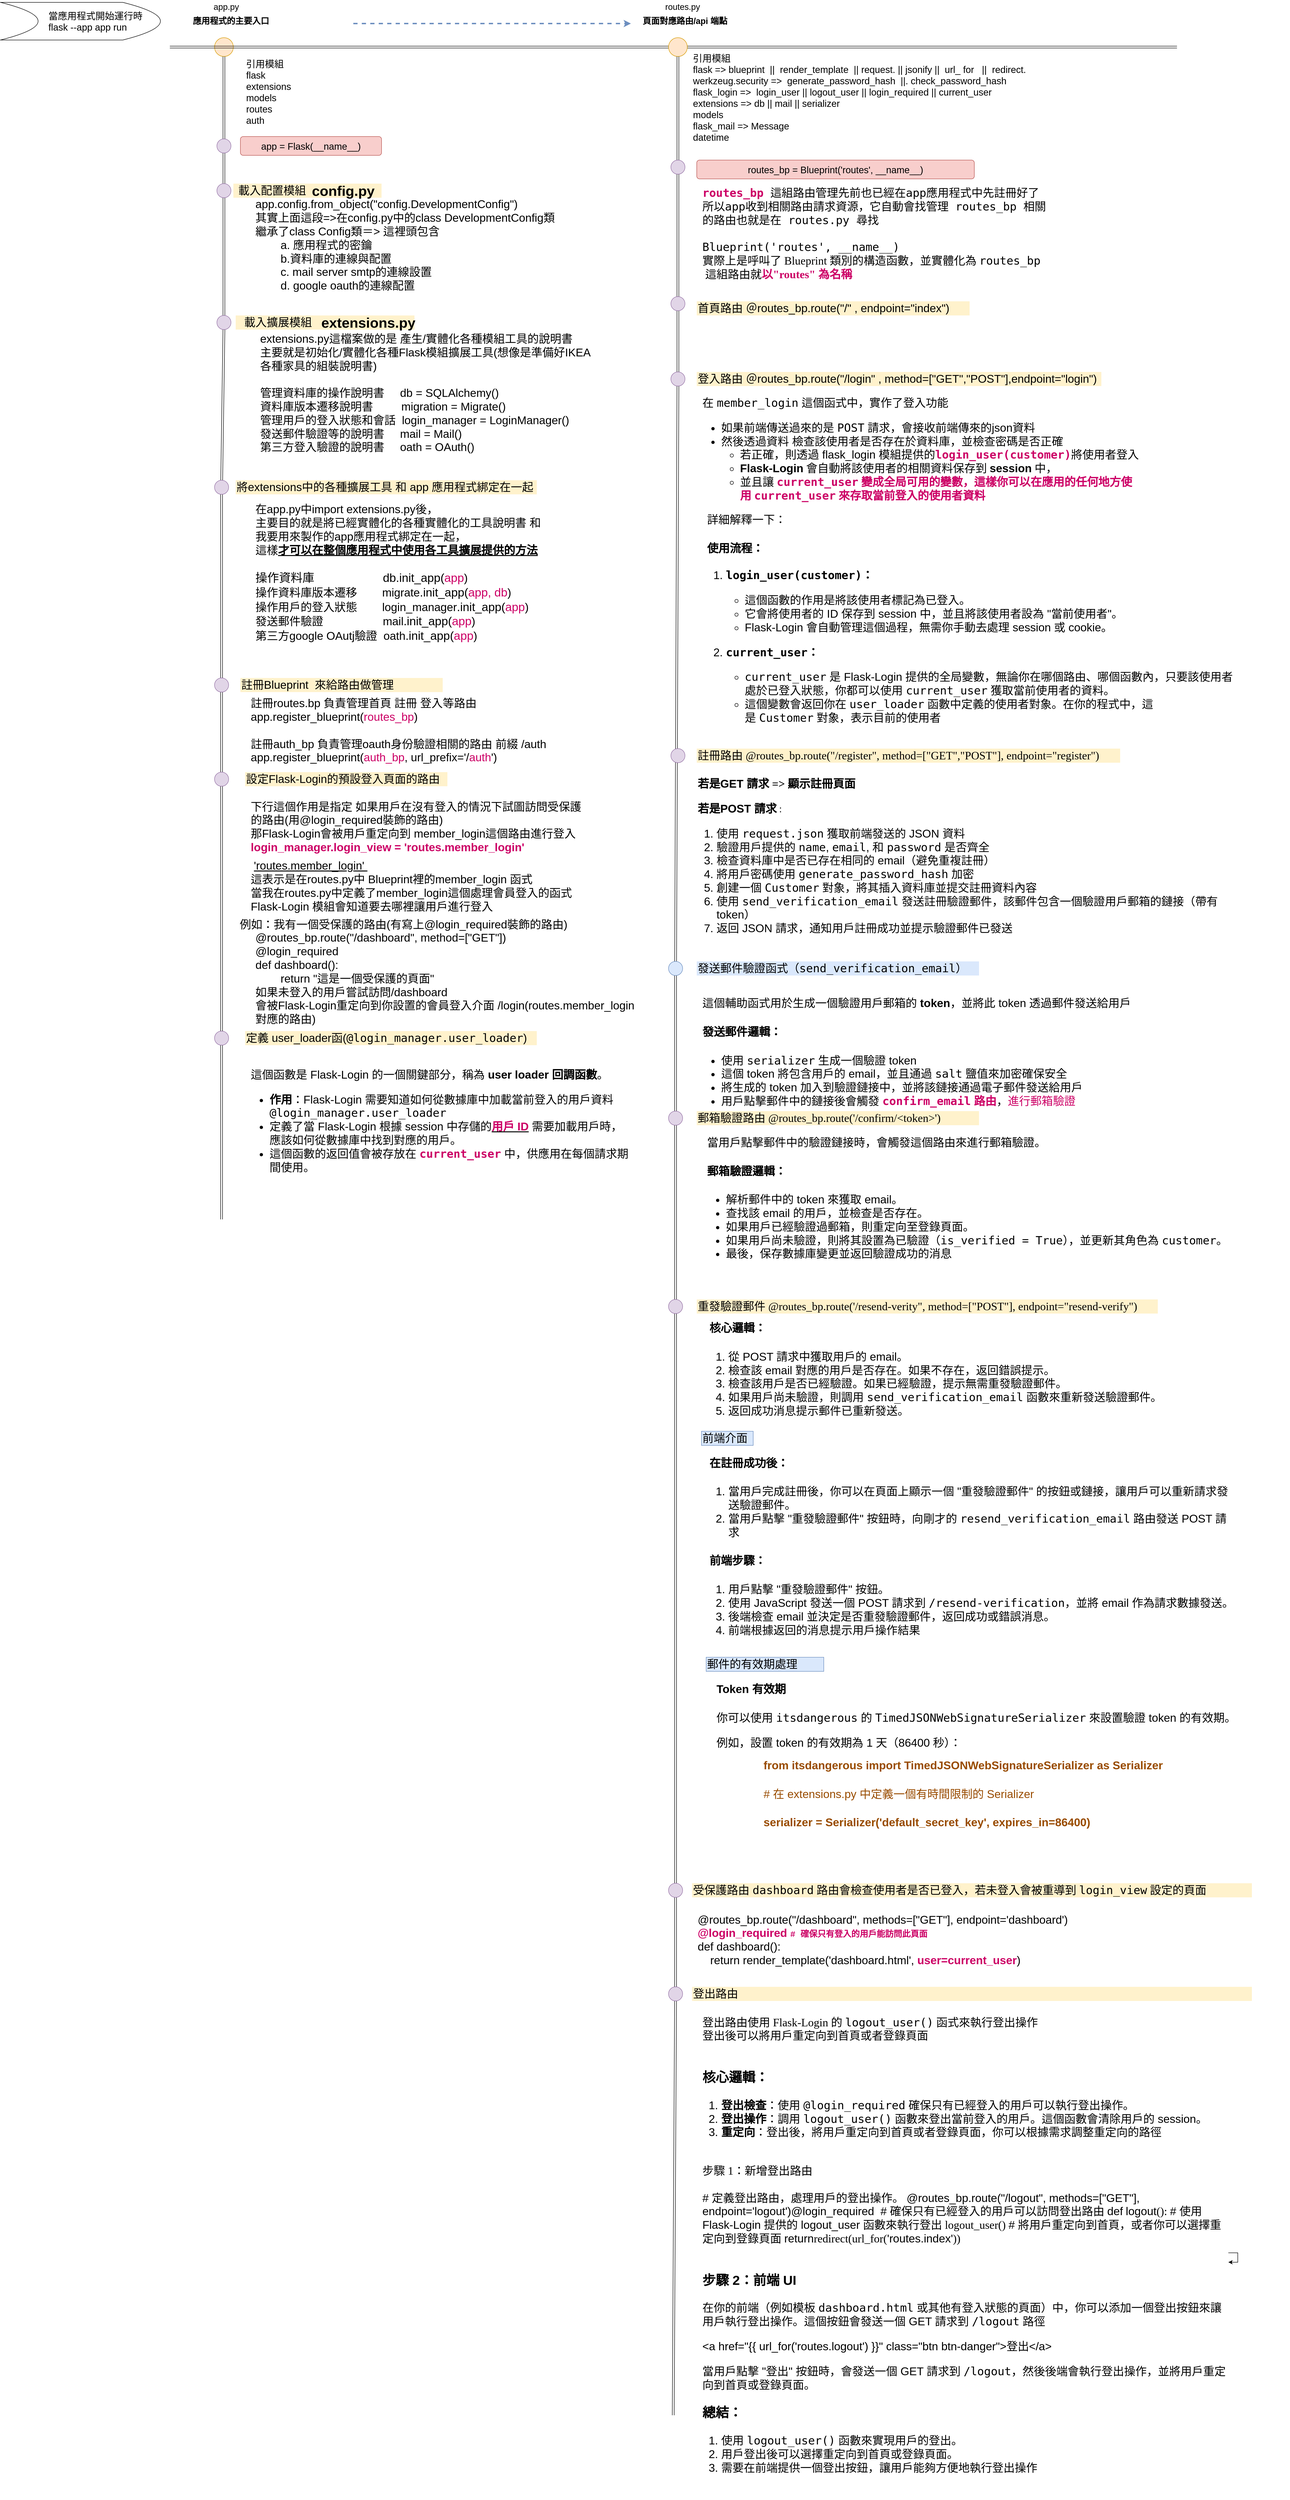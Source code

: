 <mxfile version="24.7.16">
  <diagram name="第 1 页" id="DTJOgRxPjLtVeHN4LmcQ">
    <mxGraphModel dx="3375" dy="435" grid="1" gridSize="10" guides="1" tooltips="1" connect="1" arrows="1" fold="1" page="1" pageScale="1" pageWidth="827" pageHeight="1169" math="0" shadow="0">
      <root>
        <mxCell id="0" />
        <mxCell id="1" parent="0" />
        <mxCell id="KzMUu_MZObruPdx-qifB-1" value="&lt;span style=&quot;font-size: 18px;&quot;&gt;app.py&lt;/span&gt;" style="text;html=1;align=center;verticalAlign=middle;whiteSpace=wrap;rounded=0;" vertex="1" parent="1">
          <mxGeometry x="-310" y="2020" width="60" height="30" as="geometry" />
        </mxCell>
        <mxCell id="KzMUu_MZObruPdx-qifB-2" value="" style="endArrow=none;html=1;rounded=0;shape=link;" edge="1" parent="1" source="KzMUu_MZObruPdx-qifB-41">
          <mxGeometry width="50" height="50" relative="1" as="geometry">
            <mxPoint x="-400" y="2120" as="sourcePoint" />
            <mxPoint x="1740.769" y="2120" as="targetPoint" />
          </mxGeometry>
        </mxCell>
        <mxCell id="KzMUu_MZObruPdx-qifB-3" value="" style="ellipse;whiteSpace=wrap;html=1;aspect=fixed;fillColor=#ffe6cc;strokeColor=#d79b00;" vertex="1" parent="1">
          <mxGeometry x="-305" y="2100" width="40" height="40" as="geometry" />
        </mxCell>
        <mxCell id="KzMUu_MZObruPdx-qifB-4" value="" style="group" vertex="1" connectable="0" parent="1">
          <mxGeometry x="-760" y="2020" width="340" height="90" as="geometry" />
        </mxCell>
        <mxCell id="KzMUu_MZObruPdx-qifB-5" value="" style="shape=dataStorage;whiteSpace=wrap;html=1;fixedSize=1;rotation=-180;size=80;" vertex="1" parent="KzMUu_MZObruPdx-qifB-4">
          <mxGeometry y="5" width="340" height="80" as="geometry" />
        </mxCell>
        <mxCell id="KzMUu_MZObruPdx-qifB-6" value="&lt;font style=&quot;font-size: 20px;&quot;&gt;當應用程式開始運行時&lt;/font&gt;&lt;div&gt;&lt;font style=&quot;font-size: 20px;&quot;&gt;flask --app app run&lt;br&gt;&lt;/font&gt;&lt;/div&gt;" style="text;html=1;align=left;verticalAlign=middle;whiteSpace=wrap;rounded=0;" vertex="1" parent="KzMUu_MZObruPdx-qifB-4">
          <mxGeometry x="100" width="230" height="90" as="geometry" />
        </mxCell>
        <mxCell id="KzMUu_MZObruPdx-qifB-7" value="&lt;font style=&quot;font-size: 18px;&quot;&gt;&lt;b&gt;應用程式的主要入口&lt;/b&gt;&lt;/font&gt;" style="text;html=1;align=center;verticalAlign=middle;whiteSpace=wrap;rounded=0;" vertex="1" parent="1">
          <mxGeometry x="-365" y="2050" width="190" height="30" as="geometry" />
        </mxCell>
        <mxCell id="KzMUu_MZObruPdx-qifB-8" value="" style="endArrow=none;html=1;rounded=0;entryX=0.5;entryY=1;entryDx=0;entryDy=0;shape=link;" edge="1" parent="1" source="KzMUu_MZObruPdx-qifB-10" target="KzMUu_MZObruPdx-qifB-3">
          <mxGeometry width="50" height="50" relative="1" as="geometry">
            <mxPoint x="-290" y="3070" as="sourcePoint" />
            <mxPoint x="-90" y="2370" as="targetPoint" />
          </mxGeometry>
        </mxCell>
        <mxCell id="KzMUu_MZObruPdx-qifB-9" value="" style="endArrow=none;html=1;rounded=0;entryX=0.5;entryY=1;entryDx=0;entryDy=0;shape=link;" edge="1" parent="1" source="KzMUu_MZObruPdx-qifB-14" target="KzMUu_MZObruPdx-qifB-10">
          <mxGeometry width="50" height="50" relative="1" as="geometry">
            <mxPoint x="-290" y="3070" as="sourcePoint" />
            <mxPoint x="-285" y="2140" as="targetPoint" />
          </mxGeometry>
        </mxCell>
        <mxCell id="KzMUu_MZObruPdx-qifB-10" value="" style="ellipse;whiteSpace=wrap;html=1;aspect=fixed;fillColor=#e1d5e7;strokeColor=#9673a6;" vertex="1" parent="1">
          <mxGeometry x="-300" y="2315" width="30" height="30" as="geometry" />
        </mxCell>
        <mxCell id="KzMUu_MZObruPdx-qifB-11" value="&lt;font style=&quot;font-size: 20px;&quot;&gt;app = Flask(__name__)&lt;/font&gt;" style="rounded=1;whiteSpace=wrap;html=1;fillColor=#f8cecc;strokeColor=#b85450;" vertex="1" parent="1">
          <mxGeometry x="-250" y="2310" width="300" height="40" as="geometry" />
        </mxCell>
        <mxCell id="KzMUu_MZObruPdx-qifB-12" value="&lt;div style=&quot;text-align: left;&quot;&gt;&lt;span style=&quot;font-size: 20px;&quot;&gt;引用模組&lt;/span&gt;&lt;/div&gt;&lt;div style=&quot;text-align: left;&quot;&gt;&lt;span style=&quot;font-size: 20px;&quot;&gt;flask&lt;/span&gt;&lt;/div&gt;&lt;div&gt;&lt;div style=&quot;text-align: left;&quot;&gt;&lt;span style=&quot;font-size: 20px;&quot;&gt;extensions&lt;/span&gt;&lt;/div&gt;&lt;div style=&quot;text-align: left;&quot;&gt;&lt;font style=&quot;font-size: 20px;&quot;&gt;models&lt;/font&gt;&lt;/div&gt;&lt;div style=&quot;text-align: left;&quot;&gt;&lt;font style=&quot;font-size: 20px;&quot;&gt;routes&lt;/font&gt;&lt;/div&gt;&lt;/div&gt;&lt;div style=&quot;text-align: left;&quot;&gt;&lt;font style=&quot;font-size: 20px;&quot;&gt;auth&lt;/font&gt;&lt;/div&gt;" style="text;html=1;align=center;verticalAlign=middle;whiteSpace=wrap;rounded=0;" vertex="1" parent="1">
          <mxGeometry x="-220" y="2200" width="60" height="30" as="geometry" />
        </mxCell>
        <mxCell id="KzMUu_MZObruPdx-qifB-13" value="" style="endArrow=none;html=1;rounded=0;entryX=0.5;entryY=1;entryDx=0;entryDy=0;shape=link;" edge="1" parent="1" source="KzMUu_MZObruPdx-qifB-19" target="KzMUu_MZObruPdx-qifB-14">
          <mxGeometry width="50" height="50" relative="1" as="geometry">
            <mxPoint x="-290" y="3070" as="sourcePoint" />
            <mxPoint x="-285" y="2345" as="targetPoint" />
          </mxGeometry>
        </mxCell>
        <mxCell id="KzMUu_MZObruPdx-qifB-14" value="" style="ellipse;whiteSpace=wrap;html=1;aspect=fixed;fillColor=#e1d5e7;strokeColor=#9673a6;" vertex="1" parent="1">
          <mxGeometry x="-300" y="2410" width="30" height="30" as="geometry" />
        </mxCell>
        <mxCell id="KzMUu_MZObruPdx-qifB-15" value="&lt;font style=&quot;font-size: 30px;&quot;&gt;&lt;b&gt;config.py&lt;/b&gt;&lt;/font&gt;" style="text;html=1;align=left;verticalAlign=middle;whiteSpace=wrap;rounded=0;fillColor=#fff2cc;strokeColor=none;" vertex="1" parent="1">
          <mxGeometry x="-100" y="2410" width="150" height="30" as="geometry" />
        </mxCell>
        <mxCell id="KzMUu_MZObruPdx-qifB-16" value="&lt;font style=&quot;font-size: 24px;&quot;&gt;載入配置模組&lt;/font&gt;" style="text;html=1;align=center;verticalAlign=middle;whiteSpace=wrap;rounded=0;fillColor=#fff2cc;strokeColor=none;" vertex="1" parent="1">
          <mxGeometry x="-265" y="2410" width="165" height="30" as="geometry" />
        </mxCell>
        <mxCell id="KzMUu_MZObruPdx-qifB-17" value="&lt;div&gt;&lt;font style=&quot;font-size: 24px;&quot;&gt;app.config.from_object(&quot;config.DevelopmentConfig&quot;)&lt;/font&gt;&lt;div&gt;&lt;font size=&quot;5&quot;&gt;其實上面這段=&amp;gt;在config.py中的class&amp;nbsp;&lt;/font&gt;&lt;span style=&quot;font-size: 24px;&quot;&gt;DevelopmentConfig類&lt;/span&gt;&lt;/div&gt;&lt;div&gt;&lt;font size=&quot;5&quot;&gt;繼承了class Config類＝&amp;gt; 這裡頭包含&lt;/font&gt;&lt;/div&gt;&lt;div&gt;&lt;font size=&quot;5&quot;&gt;&lt;span style=&quot;white-space: pre;&quot;&gt;&#x9;a. 應用程式的密鑰&lt;/span&gt;&lt;br&gt;&lt;/font&gt;&lt;/div&gt;&lt;div&gt;&lt;font size=&quot;5&quot;&gt;&lt;span style=&quot;white-space: pre;&quot;&gt;&#x9;b.資料庫的連線與配置&lt;br&gt;&lt;/span&gt;&lt;/font&gt;&lt;/div&gt;&lt;div&gt;&lt;font size=&quot;5&quot;&gt;&lt;span style=&quot;white-space: pre;&quot;&gt;&#x9;c. mail server smtp的連線設置&lt;br&gt;&lt;/span&gt;&lt;/font&gt;&lt;/div&gt;&lt;div&gt;&lt;font size=&quot;5&quot;&gt;&lt;span style=&quot;white-space: pre;&quot;&gt;&#x9;d. google oauth的連線配置&lt;br&gt;&lt;/span&gt;&lt;/font&gt;&lt;/div&gt;&lt;/div&gt;&lt;div&gt;&lt;font size=&quot;5&quot;&gt;&lt;span style=&quot;white-space: pre;&quot;&gt;&lt;br&gt;&lt;/span&gt;&lt;/font&gt;&lt;/div&gt;" style="text;html=1;align=left;verticalAlign=middle;whiteSpace=wrap;rounded=0;" vertex="1" parent="1">
          <mxGeometry x="-220" y="2540" width="720" height="30" as="geometry" />
        </mxCell>
        <mxCell id="KzMUu_MZObruPdx-qifB-18" value="" style="endArrow=none;html=1;rounded=0;entryX=0.5;entryY=1;entryDx=0;entryDy=0;shape=link;" edge="1" parent="1" source="KzMUu_MZObruPdx-qifB-24" target="KzMUu_MZObruPdx-qifB-19">
          <mxGeometry width="50" height="50" relative="1" as="geometry">
            <mxPoint x="-290" y="3561.333" as="sourcePoint" />
            <mxPoint x="-285" y="2440" as="targetPoint" />
          </mxGeometry>
        </mxCell>
        <mxCell id="KzMUu_MZObruPdx-qifB-19" value="" style="ellipse;whiteSpace=wrap;html=1;aspect=fixed;fillColor=#e1d5e7;strokeColor=#9673a6;" vertex="1" parent="1">
          <mxGeometry x="-300" y="2690" width="30" height="30" as="geometry" />
        </mxCell>
        <mxCell id="KzMUu_MZObruPdx-qifB-20" value="&lt;font size=&quot;5&quot;&gt;載入擴展模組&lt;/font&gt;" style="text;html=1;align=center;verticalAlign=middle;whiteSpace=wrap;rounded=0;fillColor=#fff2cc;strokeColor=none;" vertex="1" parent="1">
          <mxGeometry x="-260" y="2690" width="180" height="30" as="geometry" />
        </mxCell>
        <mxCell id="KzMUu_MZObruPdx-qifB-21" value="&lt;font style=&quot;font-size: 30px;&quot;&gt;&lt;b&gt;extensions.py&lt;/b&gt;&lt;/font&gt;" style="text;html=1;align=left;verticalAlign=middle;whiteSpace=wrap;rounded=0;fillColor=#fff2cc;strokeColor=none;" vertex="1" parent="1">
          <mxGeometry x="-80" y="2690" width="200" height="30" as="geometry" />
        </mxCell>
        <mxCell id="KzMUu_MZObruPdx-qifB-22" value="&lt;div&gt;&lt;font size=&quot;5&quot;&gt;extensions.py這檔案做的是 產生/實體化各種模組工具的說明書&lt;/font&gt;&lt;/div&gt;&lt;font size=&quot;5&quot;&gt;主要就是初始化/實體化各種Flask模組擴展工具(想像是準備好IKEA各種家具的組裝說明書)&lt;/font&gt;&lt;div&gt;&lt;font size=&quot;5&quot;&gt;&lt;br&gt;&lt;/font&gt;&lt;/div&gt;&lt;div&gt;&lt;font size=&quot;5&quot;&gt;管理資料庫的操作說明書 &amp;nbsp; &amp;nbsp; db = SQLAlchemy()&lt;/font&gt;&lt;/div&gt;&lt;div&gt;&lt;font size=&quot;5&quot;&gt;資料庫版本遷移說明書 &amp;nbsp; &amp;nbsp; &amp;nbsp; &amp;nbsp; migration = Migrate()&lt;/font&gt;&lt;/div&gt;&lt;div&gt;&lt;font size=&quot;5&quot;&gt;管理用戶的登入狀態和會話 &amp;nbsp;login_manager = LoginManager()&lt;/font&gt;&lt;/div&gt;&lt;div&gt;&lt;font size=&quot;5&quot;&gt;發送郵件驗證等的說明書 &amp;nbsp; &amp;nbsp; mail = Mail()&lt;/font&gt;&lt;/div&gt;&lt;div&gt;&lt;font size=&quot;5&quot;&gt;第三方登入驗證的說明書 &amp;nbsp; &amp;nbsp; oath = OAuth()&lt;/font&gt;&lt;/div&gt;" style="text;html=1;align=left;verticalAlign=middle;whiteSpace=wrap;rounded=0;" vertex="1" parent="1">
          <mxGeometry x="-210" y="2840" width="720" height="30" as="geometry" />
        </mxCell>
        <mxCell id="KzMUu_MZObruPdx-qifB-23" value="" style="endArrow=none;html=1;rounded=0;entryX=0.5;entryY=1;entryDx=0;entryDy=0;shape=link;" edge="1" parent="1" source="KzMUu_MZObruPdx-qifB-28" target="KzMUu_MZObruPdx-qifB-24">
          <mxGeometry width="50" height="50" relative="1" as="geometry">
            <mxPoint x="-290" y="4090" as="sourcePoint" />
            <mxPoint x="-285" y="2720" as="targetPoint" />
          </mxGeometry>
        </mxCell>
        <mxCell id="KzMUu_MZObruPdx-qifB-24" value="" style="ellipse;whiteSpace=wrap;html=1;aspect=fixed;fillColor=#e1d5e7;strokeColor=#9673a6;" vertex="1" parent="1">
          <mxGeometry x="-305" y="3040" width="30" height="30" as="geometry" />
        </mxCell>
        <mxCell id="KzMUu_MZObruPdx-qifB-25" value="&lt;font size=&quot;5&quot;&gt;將extensions中的各種擴展工具 和 app 應用程式綁定在一起&lt;/font&gt;" style="text;html=1;align=left;verticalAlign=middle;whiteSpace=wrap;rounded=0;fillColor=#fff2cc;strokeColor=none;" vertex="1" parent="1">
          <mxGeometry x="-260" y="3040" width="640" height="30" as="geometry" />
        </mxCell>
        <mxCell id="KzMUu_MZObruPdx-qifB-26" value="&lt;div&gt;&lt;br&gt;&lt;/div&gt;&lt;div&gt;&lt;font size=&quot;5&quot;&gt;&lt;br&gt;&lt;/font&gt;&lt;/div&gt;&lt;div&gt;&lt;font size=&quot;5&quot;&gt;在app.py中import extensions.py後，&lt;/font&gt;&lt;/div&gt;&lt;div&gt;&lt;font size=&quot;5&quot;&gt;主要目的就是將已經實體化的各種實體化的工具說明書 和&amp;nbsp;&lt;/font&gt;&lt;/div&gt;&lt;div&gt;&lt;font size=&quot;5&quot;&gt;我要用來製作的app應用程式綁定在一起，&lt;/font&gt;&lt;/div&gt;&lt;div&gt;&lt;font size=&quot;5&quot;&gt;這樣&lt;u&gt;&lt;b&gt;才可以在整個應用程式中使用各工具擴展提供的方法&lt;/b&gt;&lt;/u&gt;&lt;/font&gt;&lt;/div&gt;&lt;div&gt;&lt;span style=&quot;font-size: x-large;&quot;&gt;&lt;br&gt;&lt;/span&gt;&lt;/div&gt;&lt;div style=&quot;font-size: 25px;&quot;&gt;&lt;span style=&quot;&quot;&gt;操作資料庫 &amp;nbsp; &amp;nbsp; &amp;nbsp; &amp;nbsp; &amp;nbsp; &amp;nbsp; &amp;nbsp; &amp;nbsp; &amp;nbsp; &amp;nbsp; db.init_app(&lt;/span&gt;&lt;font style=&quot;font-size: 25px;&quot; color=&quot;#cc0066&quot;&gt;app&lt;/font&gt;&lt;span style=&quot;font-size: x-large;&quot;&gt;)&lt;/span&gt;&lt;br&gt;&lt;/div&gt;&lt;div&gt;&lt;font size=&quot;5&quot;&gt;操作資料庫版本遷移 &amp;nbsp; &amp;nbsp; &amp;nbsp; &amp;nbsp;migrate&lt;/font&gt;&lt;span style=&quot;font-size: 25px;&quot;&gt;.init_app(&lt;/span&gt;&lt;font style=&quot;font-size: 25px;&quot; color=&quot;#cc0066&quot;&gt;app, db&lt;/font&gt;&lt;span style=&quot;font-size: x-large;&quot;&gt;)&lt;/span&gt;&lt;/div&gt;&lt;div&gt;&lt;font size=&quot;5&quot;&gt;操作用戶的登入狀態 &amp;nbsp; &amp;nbsp; &amp;nbsp; &amp;nbsp;login_manager&lt;/font&gt;&lt;span style=&quot;font-size: 25px;&quot;&gt;.init_app(&lt;/span&gt;&lt;font style=&quot;font-size: 25px;&quot; color=&quot;#cc0066&quot;&gt;app&lt;/font&gt;&lt;span style=&quot;font-size: x-large;&quot;&gt;)&lt;/span&gt;&lt;/div&gt;&lt;div&gt;&lt;font size=&quot;5&quot;&gt;發送郵件驗證 &amp;nbsp; &amp;nbsp; &amp;nbsp; &amp;nbsp; &amp;nbsp; &amp;nbsp; &amp;nbsp; &amp;nbsp; &amp;nbsp; mail&lt;/font&gt;&lt;span style=&quot;font-size: 25px;&quot;&gt;.init_app(&lt;/span&gt;&lt;font style=&quot;font-size: 25px;&quot; color=&quot;#cc0066&quot;&gt;app&lt;/font&gt;&lt;span style=&quot;font-size: x-large;&quot;&gt;)&lt;/span&gt;&lt;/div&gt;&lt;div&gt;&lt;font size=&quot;5&quot;&gt;第三方google OAutj驗證 &amp;nbsp;oath&lt;/font&gt;&lt;span style=&quot;font-size: 25px;&quot;&gt;.init_app(&lt;/span&gt;&lt;font style=&quot;font-size: 25px;&quot; color=&quot;#cc0066&quot;&gt;app&lt;/font&gt;&lt;span style=&quot;font-size: x-large;&quot;&gt;)&lt;/span&gt;&lt;/div&gt;" style="text;html=1;align=left;verticalAlign=middle;whiteSpace=wrap;rounded=0;" vertex="1" parent="1">
          <mxGeometry x="-220" y="3200" width="720" height="30" as="geometry" />
        </mxCell>
        <mxCell id="KzMUu_MZObruPdx-qifB-27" value="" style="endArrow=none;html=1;rounded=0;entryX=0.5;entryY=1;entryDx=0;entryDy=0;shape=link;" edge="1" parent="1" source="KzMUu_MZObruPdx-qifB-37" target="KzMUu_MZObruPdx-qifB-28">
          <mxGeometry width="50" height="50" relative="1" as="geometry">
            <mxPoint x="-290" y="4440" as="sourcePoint" />
            <mxPoint x="-290" y="3070" as="targetPoint" />
          </mxGeometry>
        </mxCell>
        <mxCell id="KzMUu_MZObruPdx-qifB-28" value="" style="ellipse;whiteSpace=wrap;html=1;aspect=fixed;fillColor=#e1d5e7;strokeColor=#9673a6;" vertex="1" parent="1">
          <mxGeometry x="-305" y="3460" width="30" height="30" as="geometry" />
        </mxCell>
        <mxCell id="KzMUu_MZObruPdx-qifB-29" value="&lt;font size=&quot;5&quot;&gt;設定Flask-Login的預設登入頁面的路由&lt;/font&gt;" style="text;html=1;align=left;verticalAlign=middle;whiteSpace=wrap;rounded=0;fillColor=#fff2cc;strokeColor=none;" vertex="1" parent="1">
          <mxGeometry x="-240" y="3660" width="430" height="30" as="geometry" />
        </mxCell>
        <mxCell id="KzMUu_MZObruPdx-qifB-30" value="&lt;div&gt;&lt;br&gt;&lt;/div&gt;&lt;div&gt;&lt;font size=&quot;5&quot;&gt;&lt;br&gt;&lt;/font&gt;&lt;/div&gt;&lt;div&gt;&lt;font size=&quot;5&quot;&gt;下行這個作用是指定 如果用戶在沒有登入的情況下試圖訪問受保護的路由(用@login_required裝飾的路由)&lt;/font&gt;&lt;/div&gt;&lt;div&gt;&lt;font size=&quot;5&quot;&gt;那Flask-Login會被用戶重定向到 member_login這個路由進行登入&lt;/font&gt;&lt;/div&gt;&lt;div&gt;&lt;font color=&quot;#cc0066&quot; size=&quot;5&quot;&gt;&lt;b&gt;login_manager.login_view = &#39;routes.member_login&#39;&lt;/b&gt;&lt;/font&gt;&lt;/div&gt;" style="text;html=1;align=left;verticalAlign=middle;whiteSpace=wrap;rounded=0;" vertex="1" parent="1">
          <mxGeometry x="-230" y="3740" width="720" height="30" as="geometry" />
        </mxCell>
        <mxCell id="KzMUu_MZObruPdx-qifB-31" value="&lt;div&gt;&lt;br&gt;&lt;/div&gt;&lt;div&gt;&lt;font size=&quot;5&quot;&gt;&amp;nbsp;&lt;u&gt;&#39;routes.member_login&#39;&amp;nbsp;&lt;/u&gt;&lt;/font&gt;&lt;/div&gt;&lt;div&gt;&lt;font size=&quot;5&quot;&gt;這表示是在routes.py中 Blueprint裡的member_login 函式&lt;/font&gt;&lt;/div&gt;&lt;div&gt;&lt;font size=&quot;5&quot;&gt;當我在routes.py中定義了member_login這個處理會員登入的函式&lt;/font&gt;&lt;/div&gt;&lt;div&gt;&lt;font size=&quot;5&quot;&gt;Flask-Login 模組會知道要去哪裡讓用戶進行登入&lt;/font&gt;&lt;/div&gt;" style="text;html=1;align=left;verticalAlign=middle;whiteSpace=wrap;rounded=0;" vertex="1" parent="1">
          <mxGeometry x="-230" y="3880" width="720" height="30" as="geometry" />
        </mxCell>
        <mxCell id="KzMUu_MZObruPdx-qifB-32" value="&lt;div&gt;&lt;br&gt;&lt;/div&gt;&lt;div&gt;&lt;font size=&quot;5&quot;&gt;&amp;nbsp;例如：我有一個受保護的路由(有寫上@login_required裝飾的路由)&lt;/font&gt;&lt;/div&gt;&lt;blockquote style=&quot;margin: 0 0 0 40px; border: none; padding: 0px;&quot;&gt;&lt;div&gt;&lt;font size=&quot;5&quot;&gt;@routes_bp.route(&quot;/dashboard&quot;, method=[&quot;GET&quot;])&lt;/font&gt;&lt;/div&gt;&lt;div&gt;&lt;font size=&quot;5&quot;&gt;@login_required&lt;/font&gt;&lt;/div&gt;&lt;div&gt;&lt;font size=&quot;5&quot;&gt;def dashboard():&lt;/font&gt;&lt;/div&gt;&lt;div&gt;&lt;font size=&quot;5&quot;&gt;&lt;span style=&quot;white-space: pre;&quot;&gt;&#x9;return &quot;這是一個受保護的頁面&quot;&lt;/span&gt;&lt;/font&gt;&lt;/div&gt;&lt;div&gt;&lt;font size=&quot;5&quot;&gt;&lt;span style=&quot;white-space: pre;&quot;&gt;如果未登入的用戶嘗試訪問/dashboard&lt;/span&gt;&lt;/font&gt;&lt;/div&gt;&lt;div&gt;&lt;font size=&quot;5&quot;&gt;&lt;span style=&quot;white-space: pre;&quot;&gt;會被Flask-Login重定向到你設置的會員登入介面 /login(routes.member_login&lt;/span&gt;&lt;/font&gt;&lt;/div&gt;&lt;div&gt;&lt;font size=&quot;5&quot;&gt;&lt;span style=&quot;white-space: pre;&quot;&gt;對應的路由)&lt;/span&gt;&lt;/font&gt;&lt;/div&gt;&lt;/blockquote&gt;" style="text;html=1;align=left;verticalAlign=middle;whiteSpace=wrap;rounded=0;" vertex="1" parent="1">
          <mxGeometry x="-260" y="4062" width="760" height="30" as="geometry" />
        </mxCell>
        <mxCell id="KzMUu_MZObruPdx-qifB-33" value="" style="endArrow=none;html=1;rounded=0;entryX=0.5;entryY=1;entryDx=0;entryDy=0;shape=link;" edge="1" parent="1" target="KzMUu_MZObruPdx-qifB-34">
          <mxGeometry width="50" height="50" relative="1" as="geometry">
            <mxPoint x="-290" y="4610" as="sourcePoint" />
            <mxPoint x="-290" y="3490" as="targetPoint" />
          </mxGeometry>
        </mxCell>
        <mxCell id="KzMUu_MZObruPdx-qifB-34" value="" style="ellipse;whiteSpace=wrap;html=1;aspect=fixed;fillColor=#e1d5e7;strokeColor=#9673a6;" vertex="1" parent="1">
          <mxGeometry x="-305" y="4210" width="30" height="30" as="geometry" />
        </mxCell>
        <mxCell id="KzMUu_MZObruPdx-qifB-35" value="&lt;font size=&quot;5&quot;&gt;定義 user_loader函(&lt;/font&gt;&lt;span style=&quot;font-family: monospace; font-size: 24px;&quot;&gt;@login_manager.user_loader&lt;/span&gt;&lt;font size=&quot;5&quot;&gt;)&lt;/font&gt;" style="text;html=1;align=left;verticalAlign=middle;whiteSpace=wrap;rounded=0;fillColor=#fff2cc;strokeColor=none;" vertex="1" parent="1">
          <mxGeometry x="-240" y="4210" width="620" height="30" as="geometry" />
        </mxCell>
        <mxCell id="KzMUu_MZObruPdx-qifB-36" value="" style="endArrow=none;html=1;rounded=0;entryX=0.5;entryY=1;entryDx=0;entryDy=0;shape=link;" edge="1" parent="1" source="KzMUu_MZObruPdx-qifB-34" target="KzMUu_MZObruPdx-qifB-37">
          <mxGeometry width="50" height="50" relative="1" as="geometry">
            <mxPoint x="-290" y="4210" as="sourcePoint" />
            <mxPoint x="-290" y="3490" as="targetPoint" />
          </mxGeometry>
        </mxCell>
        <mxCell id="KzMUu_MZObruPdx-qifB-37" value="" style="ellipse;whiteSpace=wrap;html=1;aspect=fixed;fillColor=#e1d5e7;strokeColor=#9673a6;" vertex="1" parent="1">
          <mxGeometry x="-305" y="3660" width="30" height="30" as="geometry" />
        </mxCell>
        <mxCell id="KzMUu_MZObruPdx-qifB-38" value="&lt;p style=&quot;font-size: 24px;&quot;&gt;這個函數是 Flask-Login 的一個關鍵部分，稱為&amp;nbsp;&lt;strong&gt;user loader 回調函數&lt;/strong&gt;。&lt;/p&gt;&lt;ul&gt;&lt;li style=&quot;font-size: 24px;&quot;&gt;&lt;strong&gt;作用&lt;/strong&gt;：Flask-Login 需要知道如何從數據庫中加載當前登入的用戶資料&lt;code&gt;@login_manager.user_loader&lt;/code&gt;&amp;nbsp;&lt;/li&gt;&lt;li style=&quot;font-size: 24px;&quot;&gt;定義了當 Flask-Login 根據 session 中存儲的&lt;u&gt;&lt;b&gt;&lt;font color=&quot;#cc0066&quot;&gt;用戶 ID&lt;/font&gt;&lt;/b&gt;&lt;/u&gt; 需要加載用戶時，應該如何從數據庫中找到對應的用戶。&lt;/li&gt;&lt;li style=&quot;font-size: 24px;&quot;&gt;這個函數的返回值會被存放在&amp;nbsp;&lt;code&gt;&lt;b&gt;&lt;font color=&quot;#cc0066&quot;&gt;current_user&lt;/font&gt;&lt;/b&gt;&lt;/code&gt;&amp;nbsp;中，供應用在每個請求期間使用。&lt;/li&gt;&lt;/ul&gt;" style="text;html=1;align=left;verticalAlign=middle;whiteSpace=wrap;rounded=0;" vertex="1" parent="1">
          <mxGeometry x="-230" y="4380" width="810" height="30" as="geometry" />
        </mxCell>
        <mxCell id="KzMUu_MZObruPdx-qifB-39" value="&lt;font size=&quot;5&quot;&gt;註冊Blueprint &amp;nbsp;來給路由做管理&lt;/font&gt;" style="text;html=1;align=left;verticalAlign=middle;whiteSpace=wrap;rounded=0;fillColor=#fff2cc;strokeColor=none;" vertex="1" parent="1">
          <mxGeometry x="-250" y="3460" width="430" height="30" as="geometry" />
        </mxCell>
        <mxCell id="KzMUu_MZObruPdx-qifB-40" value="&lt;div&gt;&lt;br&gt;&lt;/div&gt;&lt;div&gt;&lt;font size=&quot;5&quot;&gt;&lt;br&gt;&lt;/font&gt;&lt;/div&gt;&lt;div&gt;&lt;font size=&quot;5&quot;&gt;註冊routes.bp 負責管理首頁 註冊 登入等路由&lt;/font&gt;&lt;/div&gt;&lt;div&gt;&lt;font size=&quot;5&quot;&gt;app.register_blueprint(&lt;font color=&quot;#cc0066&quot;&gt;routes_bp&lt;/font&gt;)&lt;/font&gt;&lt;/div&gt;&lt;div&gt;&lt;font size=&quot;5&quot;&gt;&lt;br&gt;&lt;/font&gt;&lt;/div&gt;&lt;div&gt;&lt;font size=&quot;5&quot;&gt;註冊auth_bp 負責管理oauth身份驗證相關的路由 前綴 /auth&lt;/font&gt;&lt;/div&gt;&lt;div&gt;&lt;font size=&quot;5&quot;&gt;app.register_blueprint(&lt;font color=&quot;#cc0066&quot;&gt;auth_bp&lt;/font&gt;, url_prefix=&#39;/&lt;font color=&quot;#cc0066&quot;&gt;auth&lt;/font&gt;&#39;)&lt;/font&gt;&lt;/div&gt;&lt;div style=&quot;font-size: 25px;&quot;&gt;&lt;br&gt;&lt;/div&gt;" style="text;html=1;align=left;verticalAlign=middle;whiteSpace=wrap;rounded=0;" vertex="1" parent="1">
          <mxGeometry x="-230" y="3550" width="720" height="30" as="geometry" />
        </mxCell>
        <mxCell id="KzMUu_MZObruPdx-qifB-42" value="" style="endArrow=none;html=1;rounded=0;shape=link;" edge="1" parent="1" target="KzMUu_MZObruPdx-qifB-41">
          <mxGeometry width="50" height="50" relative="1" as="geometry">
            <mxPoint x="-400" y="2120" as="sourcePoint" />
            <mxPoint x="1740.769" y="2120" as="targetPoint" />
          </mxGeometry>
        </mxCell>
        <mxCell id="KzMUu_MZObruPdx-qifB-41" value="" style="ellipse;whiteSpace=wrap;html=1;aspect=fixed;fillColor=#ffe6cc;strokeColor=#d79b00;" vertex="1" parent="1">
          <mxGeometry x="660" y="2100" width="40" height="40" as="geometry" />
        </mxCell>
        <mxCell id="KzMUu_MZObruPdx-qifB-43" value="&lt;span style=&quot;font-size: 18px;&quot;&gt;routes.py&lt;/span&gt;" style="text;html=1;align=center;verticalAlign=middle;whiteSpace=wrap;rounded=0;" vertex="1" parent="1">
          <mxGeometry x="660" y="2020" width="60" height="30" as="geometry" />
        </mxCell>
        <mxCell id="KzMUu_MZObruPdx-qifB-44" value="&lt;font size=&quot;4&quot;&gt;&lt;b&gt;頁面對應路由/api 端點&lt;/b&gt;&lt;/font&gt;" style="text;html=1;align=center;verticalAlign=middle;whiteSpace=wrap;rounded=0;" vertex="1" parent="1">
          <mxGeometry x="600" y="2050" width="190" height="30" as="geometry" />
        </mxCell>
        <mxCell id="KzMUu_MZObruPdx-qifB-45" value="" style="endArrow=classic;html=1;rounded=0;dashed=1;strokeWidth=3;fillColor=#dae8fc;strokeColor=#6c8ebf;" edge="1" parent="1">
          <mxGeometry width="50" height="50" relative="1" as="geometry">
            <mxPoint x="-10" y="2070" as="sourcePoint" />
            <mxPoint x="580" y="2070" as="targetPoint" />
          </mxGeometry>
        </mxCell>
        <mxCell id="KzMUu_MZObruPdx-qifB-46" value="" style="endArrow=none;html=1;rounded=0;entryX=0.5;entryY=1;entryDx=0;entryDy=0;shape=link;" edge="1" parent="1" source="KzMUu_MZObruPdx-qifB-47" target="KzMUu_MZObruPdx-qifB-41">
          <mxGeometry width="50" height="50" relative="1" as="geometry">
            <mxPoint x="680" y="4102.581" as="sourcePoint" />
            <mxPoint x="620" y="2280" as="targetPoint" />
          </mxGeometry>
        </mxCell>
        <mxCell id="KzMUu_MZObruPdx-qifB-48" value="" style="endArrow=none;html=1;rounded=0;entryX=0.5;entryY=1;entryDx=0;entryDy=0;shape=link;" edge="1" parent="1" source="KzMUu_MZObruPdx-qifB-53" target="KzMUu_MZObruPdx-qifB-47">
          <mxGeometry width="50" height="50" relative="1" as="geometry">
            <mxPoint x="680" y="4102.581" as="sourcePoint" />
            <mxPoint x="680" y="2140" as="targetPoint" />
          </mxGeometry>
        </mxCell>
        <mxCell id="KzMUu_MZObruPdx-qifB-47" value="" style="ellipse;whiteSpace=wrap;html=1;aspect=fixed;fillColor=#e1d5e7;strokeColor=#9673a6;" vertex="1" parent="1">
          <mxGeometry x="665" y="2360" width="30" height="30" as="geometry" />
        </mxCell>
        <mxCell id="KzMUu_MZObruPdx-qifB-50" value="&lt;div style=&quot;&quot;&gt;&lt;span style=&quot;font-size: 20px;&quot;&gt;引用模組&lt;/span&gt;&lt;/div&gt;&lt;div style=&quot;&quot;&gt;&lt;span style=&quot;font-size: 20px;&quot;&gt;flask =&amp;gt; blueprint &amp;nbsp;|| &amp;nbsp;render_template &amp;nbsp;|| request. || jsonify || &amp;nbsp;url_ for &amp;nbsp; || &amp;nbsp;redirect. &amp;nbsp;&amp;nbsp;&lt;/span&gt;&lt;/div&gt;&lt;div&gt;&lt;div style=&quot;&quot;&gt;&lt;span style=&quot;font-size: 20px;&quot;&gt;werkzeug.security =&amp;gt; &amp;nbsp;generate_password_hash &amp;nbsp;||. check_password_hash&lt;/span&gt;&lt;/div&gt;&lt;div style=&quot;&quot;&gt;&lt;span style=&quot;font-size: 20px;&quot;&gt;flask_login =&amp;gt; &amp;nbsp;login_user ||&amp;nbsp;logout_user || login_required || current_user&lt;/span&gt;&lt;/div&gt;&lt;div style=&quot;&quot;&gt;&lt;font style=&quot;font-size: 20px;&quot;&gt;extensions =&amp;gt; db || mail || serializer&lt;/font&gt;&lt;/div&gt;&lt;div style=&quot;&quot;&gt;&lt;font style=&quot;font-size: 20px;&quot;&gt;models&lt;/font&gt;&lt;/div&gt;&lt;div style=&quot;&quot;&gt;&lt;font style=&quot;font-size: 20px;&quot;&gt;flask_mail =&amp;gt; Message&lt;/font&gt;&lt;/div&gt;&lt;div style=&quot;&quot;&gt;&lt;font style=&quot;font-size: 20px;&quot;&gt;datetime&lt;/font&gt;&lt;/div&gt;&lt;div style=&quot;&quot;&gt;&lt;br&gt;&lt;/div&gt;&lt;/div&gt;" style="text;html=1;align=left;verticalAlign=middle;whiteSpace=wrap;rounded=0;" vertex="1" parent="1">
          <mxGeometry x="710" y="2220" width="760" height="30" as="geometry" />
        </mxCell>
        <mxCell id="KzMUu_MZObruPdx-qifB-51" value="&lt;font style=&quot;font-size: 20px;&quot;&gt;routes_bp = Blueprint(&#39;routes&#39;, __name__)&lt;/font&gt;" style="rounded=1;whiteSpace=wrap;html=1;fillColor=#f8cecc;strokeColor=#b85450;" vertex="1" parent="1">
          <mxGeometry x="720" y="2360" width="590" height="40" as="geometry" />
        </mxCell>
        <mxCell id="KzMUu_MZObruPdx-qifB-52" value="&lt;div style=&quot;font-size: 24px;&quot;&gt;&lt;div&gt;&lt;code&gt;&lt;b&gt;&lt;font color=&quot;#cc0066&quot;&gt;routes_bp&lt;/font&gt;&lt;/b&gt; 這組路由管理先前也已經在app應用程式中先註冊好了&lt;br&gt;&lt;/code&gt;&lt;/div&gt;&lt;div&gt;&lt;font face=&quot;monospace&quot;&gt;所以app收到相關路由請求資源，它自動會找管理&amp;nbsp;&lt;/font&gt;&lt;span style=&quot;font-family: monospace;&quot;&gt;routes_bp 相關的路由也就是在 routes.py 尋找&lt;/span&gt;&lt;/div&gt;&lt;div&gt;&lt;code&gt;&lt;br&gt;&lt;/code&gt;&lt;/div&gt;&lt;div&gt;&lt;code&gt;Blueprint(&#39;routes&#39;, __name__)&lt;/code&gt;&lt;span style=&quot;font-family: -webkit-standard;&quot;&gt;&amp;nbsp;&lt;/span&gt;&lt;/div&gt;&lt;div&gt;&lt;span style=&quot;font-family: -webkit-standard;&quot;&gt;實際上是呼叫了 Blueprint 類別的構造函數，並實體化為&amp;nbsp;&lt;/span&gt;&lt;code&gt;routes_bp&lt;/code&gt;&lt;/div&gt;&lt;div&gt;&lt;span style=&quot;font-family: -webkit-standard;&quot;&gt;&amp;nbsp;這組路由就&lt;b&gt;&lt;font color=&quot;#cc0066&quot;&gt;以&lt;/font&gt;&lt;/b&gt;&lt;/span&gt;&lt;span style=&quot;font-family: -webkit-standard;&quot;&gt;&lt;b&gt;&lt;font color=&quot;#cc0066&quot;&gt;&quot;routes&quot; 為名稱&lt;/font&gt;&lt;/b&gt;&lt;/span&gt;&lt;/div&gt;&lt;div&gt;&lt;br&gt;&lt;/div&gt;&lt;/div&gt;&lt;div&gt;&lt;font size=&quot;5&quot;&gt;&lt;span style=&quot;white-space: pre;&quot;&gt;&lt;br&gt;&lt;/span&gt;&lt;/font&gt;&lt;/div&gt;" style="text;html=1;align=left;verticalAlign=middle;whiteSpace=wrap;rounded=0;" vertex="1" parent="1">
          <mxGeometry x="730" y="2530" width="740" height="30" as="geometry" />
        </mxCell>
        <mxCell id="KzMUu_MZObruPdx-qifB-54" value="" style="endArrow=none;html=1;rounded=0;entryX=0.5;entryY=1;entryDx=0;entryDy=0;shape=link;" edge="1" parent="1" source="KzMUu_MZObruPdx-qifB-57" target="KzMUu_MZObruPdx-qifB-53">
          <mxGeometry width="50" height="50" relative="1" as="geometry">
            <mxPoint x="680" y="4102.581" as="sourcePoint" />
            <mxPoint x="680" y="2390" as="targetPoint" />
          </mxGeometry>
        </mxCell>
        <mxCell id="KzMUu_MZObruPdx-qifB-53" value="" style="ellipse;whiteSpace=wrap;html=1;aspect=fixed;fillColor=#e1d5e7;strokeColor=#9673a6;" vertex="1" parent="1">
          <mxGeometry x="665" y="2650" width="30" height="30" as="geometry" />
        </mxCell>
        <mxCell id="KzMUu_MZObruPdx-qifB-56" value="&lt;font style=&quot;font-size: 24px;&quot;&gt;首頁路由 ＠routes_bp.route(&quot;/&quot; , endpoint=&quot;index&quot;)&lt;/font&gt;" style="text;html=1;align=left;verticalAlign=middle;whiteSpace=wrap;rounded=0;fillColor=#fff2cc;strokeColor=none;" vertex="1" parent="1">
          <mxGeometry x="720" y="2660" width="580" height="30" as="geometry" />
        </mxCell>
        <mxCell id="KzMUu_MZObruPdx-qifB-58" value="" style="endArrow=none;html=1;rounded=0;entryX=0.5;entryY=1;entryDx=0;entryDy=0;shape=link;" edge="1" parent="1" source="KzMUu_MZObruPdx-qifB-64" target="KzMUu_MZObruPdx-qifB-57">
          <mxGeometry width="50" height="50" relative="1" as="geometry">
            <mxPoint x="680" y="4102.581" as="sourcePoint" />
            <mxPoint x="680" y="2730" as="targetPoint" />
          </mxGeometry>
        </mxCell>
        <mxCell id="KzMUu_MZObruPdx-qifB-57" value="" style="ellipse;whiteSpace=wrap;html=1;aspect=fixed;fillColor=#e1d5e7;strokeColor=#9673a6;" vertex="1" parent="1">
          <mxGeometry x="665" y="2810" width="30" height="30" as="geometry" />
        </mxCell>
        <mxCell id="KzMUu_MZObruPdx-qifB-59" value="&lt;font style=&quot;font-size: 24px;&quot;&gt;登入路由&amp;nbsp;&lt;/font&gt;&lt;span style=&quot;font-size: 24px;&quot;&gt;＠routes_bp.route(&quot;/login&quot; , method=[&quot;GET&quot;,&quot;POST&quot;],endpoint=&quot;login&quot;)&lt;/span&gt;" style="text;html=1;align=left;verticalAlign=middle;whiteSpace=wrap;rounded=0;fillColor=#fff2cc;strokeColor=none;" vertex="1" parent="1">
          <mxGeometry x="720" y="2810" width="860" height="30" as="geometry" />
        </mxCell>
        <mxCell id="KzMUu_MZObruPdx-qifB-61" value="&lt;div style=&quot;font-size: 24px;&quot;&gt;&lt;div&gt;在&amp;nbsp;&lt;code&gt;member_login&lt;/code&gt;&amp;nbsp;這個函式中，實作了登入功能&lt;/div&gt;&lt;ul&gt;&lt;li&gt;如果前端傳送過來的是&amp;nbsp;&lt;code&gt;POST&lt;/code&gt;&amp;nbsp;請求，會接收前端傳來的json資料&lt;/li&gt;&lt;li&gt;然後透過資料 檢查該使用者是否存在於資料庫，並檢查密碼是否正確&lt;/li&gt;&lt;ul&gt;&lt;li&gt;若正確，則透過&amp;nbsp;&lt;code&gt;&lt;font style=&quot;font-size: 24px;&quot; color=&quot;#cc0066&quot;&gt;&lt;span style=&quot;caret-color: rgb(0, 0, 0); color: rgb(0, 0, 0); font-family: Helvetica;&quot;&gt;flask_login 模組提供的&lt;/span&gt;&lt;b&gt;login_user(customer)&lt;/b&gt;&lt;/font&gt;&lt;/code&gt;將使用者登入&lt;/li&gt;&lt;li&gt;&lt;strong&gt;Flask-Login&lt;/strong&gt;&lt;span style=&quot;font-family: -webkit-standard;&quot;&gt;&amp;nbsp;會自動將該使用者的相關資料保存到&amp;nbsp;&lt;/span&gt;&lt;strong&gt;session&lt;/strong&gt;&lt;span style=&quot;font-family: -webkit-standard;&quot;&gt;&amp;nbsp;中，&lt;/span&gt;&lt;/li&gt;&lt;li&gt;&lt;span style=&quot;font-family: -webkit-standard;&quot;&gt;並且讓&amp;nbsp;&lt;/span&gt;&lt;code&gt;&lt;font color=&quot;#cc0066&quot;&gt;&lt;b&gt;current_user&lt;/b&gt;&lt;/font&gt;&lt;/code&gt;&lt;span style=&quot;font-family: -webkit-standard;&quot;&gt;&lt;font color=&quot;#cc0066&quot;&gt;&lt;b&gt;&amp;nbsp;變成全局可用的變數，這樣你可以在應用的任何地方使用&amp;nbsp;&lt;/b&gt;&lt;/font&gt;&lt;/span&gt;&lt;font color=&quot;#cc0066&quot;&gt;&lt;b&gt;&lt;code&gt;current_user&lt;/code&gt;&lt;span style=&quot;font-family: -webkit-standard;&quot;&gt;&amp;nbsp;來存取當前登入的使用者資料&lt;/span&gt;&lt;/b&gt;&lt;/font&gt;&lt;br&gt;&lt;/li&gt;&lt;/ul&gt;&lt;/ul&gt;&lt;div&gt;&lt;br&gt;&lt;/div&gt;&lt;/div&gt;&lt;div&gt;&lt;font size=&quot;5&quot;&gt;&lt;span style=&quot;white-space: pre;&quot;&gt;&lt;br&gt;&lt;/span&gt;&lt;/font&gt;&lt;/div&gt;" style="text;html=1;align=left;verticalAlign=middle;whiteSpace=wrap;rounded=0;" vertex="1" parent="1">
          <mxGeometry x="730" y="3000" width="1120" height="30" as="geometry" />
        </mxCell>
        <mxCell id="KzMUu_MZObruPdx-qifB-63" value="&lt;div style=&quot;font-size: 24px;&quot;&gt;&lt;div&gt;&lt;font style=&quot;font-size: 24px;&quot; face=&quot;monospace&quot;&gt;詳細解釋一下：&lt;/font&gt;&lt;/div&gt;&lt;div&gt;&lt;h3&gt;&lt;font style=&quot;font-size: 24px;&quot;&gt;使用流程：&lt;/font&gt;&lt;/h3&gt;&lt;ol&gt;&lt;li&gt;&lt;p&gt;&lt;strong&gt;&lt;font style=&quot;font-size: 24px;&quot;&gt;&lt;code&gt;login_user(customer)&lt;/code&gt;：&lt;/font&gt;&lt;/strong&gt;&lt;/p&gt;&lt;ul&gt;&lt;li&gt;&lt;font style=&quot;font-size: 24px;&quot;&gt;這個函數的作用是將該使用者標記為已登入。&lt;/font&gt;&lt;/li&gt;&lt;li&gt;&lt;font style=&quot;font-size: 24px;&quot;&gt;它會將使用者的 ID 保存到 session 中，並且將該使用者設為 &quot;當前使用者&quot;。&lt;/font&gt;&lt;/li&gt;&lt;li&gt;&lt;font style=&quot;font-size: 24px;&quot;&gt;Flask-Login 會自動管理這個過程，無需你手動去處理 session 或 cookie。&lt;/font&gt;&lt;/li&gt;&lt;/ul&gt;&lt;/li&gt;&lt;li&gt;&lt;p&gt;&lt;strong&gt;&lt;font style=&quot;font-size: 24px;&quot;&gt;&lt;code&gt;current_user&lt;/code&gt;：&lt;/font&gt;&lt;/strong&gt;&lt;/p&gt;&lt;ul&gt;&lt;li&gt;&lt;font style=&quot;font-size: 24px;&quot;&gt;&lt;code&gt;current_user&lt;/code&gt;&amp;nbsp;是 Flask-Login 提供的全局變數，無論你在哪個路由、哪個函數內，只要該使用者處於已登入狀態，你都可以使用&amp;nbsp;&lt;code&gt;current_user&lt;/code&gt;&amp;nbsp;獲取當前使用者的資料。&lt;/font&gt;&lt;/li&gt;&lt;li&gt;&lt;font style=&quot;font-size: 24px;&quot;&gt;這個變數會返回你在&amp;nbsp;&lt;code&gt;user_loader&lt;/code&gt;&amp;nbsp;函數中定義的使用者對象。在你的程式中，這是&amp;nbsp;&lt;code&gt;Customer&lt;/code&gt;&amp;nbsp;對象，表示目前的使用者&lt;/font&gt;&lt;/li&gt;&lt;/ul&gt;&lt;/li&gt;&lt;/ol&gt;&lt;/div&gt;&lt;div&gt;&lt;font style=&quot;font-size: 24px;&quot;&gt;&lt;br&gt;&lt;/font&gt;&lt;/div&gt;&lt;/div&gt;&lt;div style=&quot;font-size: 24px;&quot;&gt;&lt;font style=&quot;font-size: 24px;&quot;&gt;&lt;span style=&quot;white-space: pre;&quot;&gt;&lt;br&gt;&lt;/span&gt;&lt;/font&gt;&lt;/div&gt;" style="text;html=1;align=left;verticalAlign=middle;whiteSpace=wrap;rounded=0;" vertex="1" parent="1">
          <mxGeometry x="740" y="3360" width="1120" height="30" as="geometry" />
        </mxCell>
        <mxCell id="KzMUu_MZObruPdx-qifB-65" value="&lt;font style=&quot;font-size: 24px;&quot;&gt;&lt;font style=&quot;font-size: 24px;&quot;&gt;&lt;span style=&quot;font-family: -webkit-standard;&quot;&gt;&lt;font style=&quot;font-size: 24px;&quot;&gt;受保護路由&lt;/font&gt;&lt;/span&gt;&amp;nbsp;&lt;/font&gt;&lt;code&gt;dashboard&lt;/code&gt;&lt;span style=&quot;font-family: -webkit-standard;&quot;&gt;&amp;nbsp;路由會檢查使用者是否已登入，若未登入會被重導到&amp;nbsp;&lt;/span&gt;&lt;code&gt;login_view&lt;/code&gt;&lt;span style=&quot;font-family: -webkit-standard;&quot;&gt;&amp;nbsp;設定的頁面&lt;/span&gt;&lt;/font&gt;" style="text;html=1;align=left;verticalAlign=middle;whiteSpace=wrap;rounded=0;fillColor=#fff2cc;strokeColor=none;" vertex="1" parent="1">
          <mxGeometry x="710" y="6020" width="1190" height="30" as="geometry" />
        </mxCell>
        <mxCell id="KzMUu_MZObruPdx-qifB-66" value="&lt;div style=&quot;font-size: 24px;&quot;&gt;&lt;div&gt;&lt;div&gt;@routes_bp.route(&quot;/dashboard&quot;, methods=[&quot;GET&quot;], endpoint=&#39;dashboard&#39;)&lt;/div&gt;&lt;div&gt;&lt;b&gt;&lt;font color=&quot;#cc0066&quot;&gt;@login_required&amp;nbsp;&lt;/font&gt;&lt;/b&gt;&lt;span style=&quot;font-family: Menlo, Monaco, &amp;quot;Courier New&amp;quot;, monospace; font-size: 18px; white-space: pre;&quot;&gt;&lt;font color=&quot;#cc0066&quot;&gt;&lt;b&gt;# 確保只有登入的用戶能訪問此頁面&lt;/b&gt;&lt;/font&gt;&lt;/span&gt;&lt;/div&gt;&lt;div&gt;def dashboard():&lt;/div&gt;&lt;div&gt;&amp;nbsp; &amp;nbsp; return render_template(&#39;dashboard.html&#39;, &lt;font color=&quot;#cc0066&quot;&gt;&lt;b&gt;user=current_user&lt;/b&gt;&lt;/font&gt;)&lt;/div&gt;&lt;/div&gt;&lt;div&gt;&lt;br&gt;&lt;/div&gt;&lt;/div&gt;" style="text;html=1;align=left;verticalAlign=middle;whiteSpace=wrap;rounded=0;" vertex="1" parent="1">
          <mxGeometry x="720" y="6140" width="1120" height="30" as="geometry" />
        </mxCell>
        <mxCell id="KzMUu_MZObruPdx-qifB-67" value="" style="endArrow=none;html=1;rounded=0;entryX=0.5;entryY=1;entryDx=0;entryDy=0;shape=link;" edge="1" parent="1" source="KzMUu_MZObruPdx-qifB-78" target="KzMUu_MZObruPdx-qifB-64">
          <mxGeometry width="50" height="50" relative="1" as="geometry">
            <mxPoint x="675" y="4730" as="sourcePoint" />
            <mxPoint x="680" y="2840" as="targetPoint" />
          </mxGeometry>
        </mxCell>
        <mxCell id="KzMUu_MZObruPdx-qifB-64" value="" style="ellipse;whiteSpace=wrap;html=1;aspect=fixed;fillColor=#dae8fc;strokeColor=#6c8ebf;" vertex="1" parent="1">
          <mxGeometry x="660" y="4062" width="30" height="30" as="geometry" />
        </mxCell>
        <mxCell id="KzMUu_MZObruPdx-qifB-68" value="" style="ellipse;whiteSpace=wrap;html=1;aspect=fixed;fillColor=#e1d5e7;strokeColor=#9673a6;" vertex="1" parent="1">
          <mxGeometry x="665" y="3610" width="30" height="30" as="geometry" />
        </mxCell>
        <mxCell id="KzMUu_MZObruPdx-qifB-69" value="&lt;font style=&quot;font-size: 24px;&quot;&gt;&lt;font style=&quot;font-size: 24px;&quot;&gt;&lt;span style=&quot;font-family: -webkit-standard;&quot;&gt;&lt;font style=&quot;font-size: 24px;&quot;&gt;註冊路由 @routes_bp.route(&quot;/register&quot;, method=[&quot;GET&quot;,&quot;POST&quot;], endpoint=&quot;register&quot;)&lt;/font&gt;&lt;/span&gt;&amp;nbsp;&lt;/font&gt;&lt;/font&gt;" style="text;html=1;align=left;verticalAlign=middle;whiteSpace=wrap;rounded=0;fillColor=#fff2cc;strokeColor=none;" vertex="1" parent="1">
          <mxGeometry x="720" y="3610" width="900" height="30" as="geometry" />
        </mxCell>
        <mxCell id="KzMUu_MZObruPdx-qifB-73" value="" style="endArrow=none;html=1;rounded=0;entryX=0.5;entryY=1;entryDx=0;entryDy=0;shape=link;" edge="1" parent="1" source="KzMUu_MZObruPdx-qifB-88">
          <mxGeometry width="50" height="50" relative="1" as="geometry">
            <mxPoint x="680" y="6150" as="sourcePoint" />
            <mxPoint x="675" y="5490" as="targetPoint" />
          </mxGeometry>
        </mxCell>
        <mxCell id="KzMUu_MZObruPdx-qifB-74" value="&lt;div style=&quot;font-size: 24px;&quot;&gt;&lt;div&gt;&lt;strong&gt;&lt;br&gt;&lt;/strong&gt;&lt;/div&gt;&lt;div&gt;&lt;strong&gt;&lt;br&gt;&lt;/strong&gt;&lt;/div&gt;&lt;div&gt;&lt;strong&gt;&lt;br&gt;&lt;/strong&gt;&lt;/div&gt;&lt;div&gt;&lt;strong&gt;&lt;br&gt;&lt;/strong&gt;&lt;/div&gt;&lt;div&gt;&lt;strong&gt;&lt;br&gt;&lt;/strong&gt;&lt;/div&gt;&lt;div&gt;&lt;strong&gt;若是POST 請求&lt;/strong&gt;&lt;span style=&quot;font-family: -webkit-standard; font-size: medium;&quot;&gt;：&lt;/span&gt;&lt;ol&gt;&lt;li&gt;使用&amp;nbsp;&lt;code&gt;request.json&lt;/code&gt;&amp;nbsp;獲取前端發送的 JSON 資料&lt;/li&gt;&lt;li&gt;驗證用戶提供的&amp;nbsp;&lt;code&gt;name&lt;/code&gt;,&amp;nbsp;&lt;code&gt;email&lt;/code&gt;, 和&amp;nbsp;&lt;code&gt;password&lt;/code&gt;&amp;nbsp;是否齊全&lt;/li&gt;&lt;li&gt;檢查資料庫中是否已存在相同的 email（避免重複註冊）&lt;/li&gt;&lt;li&gt;將用戶密碼使用&amp;nbsp;&lt;code&gt;generate_password_hash&lt;/code&gt;&amp;nbsp;加密&lt;/li&gt;&lt;li&gt;創建一個&amp;nbsp;&lt;code&gt;Customer&lt;/code&gt;&amp;nbsp;對象，將其插入資料庫並提交註冊資料內容&lt;/li&gt;&lt;li&gt;使用&amp;nbsp;&lt;code&gt;send_verification_email&lt;/code&gt;&amp;nbsp;發送註冊驗證郵件，該郵件包含一個驗證用戶郵箱的鏈接（帶有 token）&lt;/li&gt;&lt;li&gt;返回 JSON 請求，通知用戶註冊成功並提示驗證郵件已發送&lt;/li&gt;&lt;/ol&gt;&lt;/div&gt;&lt;/div&gt;" style="text;html=1;align=left;verticalAlign=middle;whiteSpace=wrap;rounded=0;" vertex="1" parent="1">
          <mxGeometry x="720" y="3790" width="1120" height="30" as="geometry" />
        </mxCell>
        <mxCell id="KzMUu_MZObruPdx-qifB-75" value="&lt;div style=&quot;font-size: 24px;&quot;&gt;&lt;strong style=&quot;&quot;&gt;&lt;font style=&quot;font-size: 24px;&quot;&gt;若是GET 請求&lt;/font&gt;&lt;font style=&quot;font-size: 24px;&quot; face=&quot;-webkit-standard&quot;&gt;&amp;nbsp;=&amp;gt; 顯示註冊頁面&lt;/font&gt;&lt;/strong&gt;&lt;br&gt;&lt;/div&gt;" style="text;html=1;align=left;verticalAlign=middle;whiteSpace=wrap;rounded=0;" vertex="1" parent="1">
          <mxGeometry x="720" y="3670" width="345" height="30" as="geometry" />
        </mxCell>
        <mxCell id="KzMUu_MZObruPdx-qifB-76" value="&lt;font style=&quot;font-size: 24px;&quot;&gt;&lt;span style=&quot;font-family: -webkit-standard;&quot;&gt;發送郵件驗證函式（&lt;/span&gt;&lt;code&gt;send_verification_email&lt;/code&gt;&lt;span style=&quot;font-family: -webkit-standard;&quot;&gt;）&lt;/span&gt;&lt;/font&gt;" style="text;html=1;align=left;verticalAlign=middle;whiteSpace=wrap;rounded=0;fillColor=#dae8fc;strokeColor=none;" vertex="1" parent="1">
          <mxGeometry x="720" y="4062" width="600" height="30" as="geometry" />
        </mxCell>
        <mxCell id="KzMUu_MZObruPdx-qifB-77" value="&lt;div style=&quot;font-size: 24px;&quot;&gt;&lt;p&gt;這個輔助函式用於生成一個驗證用戶郵箱的&amp;nbsp;&lt;strong&gt;token&lt;/strong&gt;，並將此 token 透過郵件發送給用戶&lt;/p&gt;&lt;h4&gt;發送郵件邏輯：&lt;/h4&gt;&lt;ul&gt;&lt;li&gt;使用&amp;nbsp;&lt;code&gt;serializer&lt;/code&gt;&amp;nbsp;生成一個驗證 token&lt;/li&gt;&lt;li&gt;這個 token 將包含用戶的 email，並且通過&amp;nbsp;&lt;code&gt;salt&lt;/code&gt;&amp;nbsp;鹽值來加密確保安全&lt;/li&gt;&lt;li&gt;將生成的 token 加入到驗證鏈接中，並將該鏈接通過電子郵件發送給用戶&lt;/li&gt;&lt;li&gt;用戶點擊郵件中的鏈接後會觸發&lt;font color=&quot;#cc0066&quot;&gt;&lt;b&gt;&amp;nbsp;&lt;code&gt;confirm_email&lt;/code&gt;&amp;nbsp;路由&lt;/b&gt;&lt;/font&gt;，&lt;font color=&quot;#cc0066&quot;&gt;進行郵箱驗證&lt;/font&gt;&lt;/li&gt;&lt;/ul&gt;&lt;/div&gt;" style="text;html=1;align=left;verticalAlign=middle;whiteSpace=wrap;rounded=0;" vertex="1" parent="1">
          <mxGeometry x="730" y="4240" width="1120" height="30" as="geometry" />
        </mxCell>
        <mxCell id="KzMUu_MZObruPdx-qifB-79" value="" style="endArrow=none;html=1;rounded=0;entryX=0.5;entryY=1;entryDx=0;entryDy=0;shape=link;" edge="1" parent="1" source="KzMUu_MZObruPdx-qifB-82" target="KzMUu_MZObruPdx-qifB-78">
          <mxGeometry width="50" height="50" relative="1" as="geometry">
            <mxPoint x="675" y="4630" as="sourcePoint" />
            <mxPoint x="675" y="4092" as="targetPoint" />
          </mxGeometry>
        </mxCell>
        <mxCell id="KzMUu_MZObruPdx-qifB-78" value="" style="ellipse;whiteSpace=wrap;html=1;aspect=fixed;fillColor=#e1d5e7;strokeColor=#9673a6;" vertex="1" parent="1">
          <mxGeometry x="660" y="4380" width="30" height="30" as="geometry" />
        </mxCell>
        <mxCell id="KzMUu_MZObruPdx-qifB-80" value="&lt;font style=&quot;font-size: 24px;&quot;&gt;&lt;span style=&quot;font-family: -webkit-standard;&quot;&gt;郵箱驗證路由 @routes_bp.route(&#39;/confirm/&amp;lt;token&amp;gt;&#39;)&lt;/span&gt;&lt;/font&gt;" style="text;html=1;align=left;verticalAlign=middle;whiteSpace=wrap;rounded=0;fillColor=#fff2cc;strokeColor=none;" vertex="1" parent="1">
          <mxGeometry x="720" y="4380" width="600" height="30" as="geometry" />
        </mxCell>
        <mxCell id="KzMUu_MZObruPdx-qifB-81" value="&lt;div style=&quot;font-size: 24px;&quot;&gt;&lt;p&gt;當用戶點擊郵件中的驗證鏈接時，會觸發這個路由來進行郵箱驗證。&lt;/p&gt;&lt;h4&gt;郵箱驗證邏輯：&lt;/h4&gt;&lt;ul&gt;&lt;li&gt;解析郵件中的 token 來獲取 email。&lt;/li&gt;&lt;li&gt;查找該 email 的用戶，並檢查是否存在。&lt;/li&gt;&lt;li&gt;如果用戶已經驗證過郵箱，則重定向至登錄頁面。&lt;/li&gt;&lt;li&gt;如果用戶尚未驗證，則將其設置為已驗證（&lt;code&gt;is_verified = True&lt;/code&gt;），並更新其角色為&amp;nbsp;&lt;code&gt;customer&lt;/code&gt;。&lt;/li&gt;&lt;li&gt;最後，保存數據庫變更並返回驗證成功的消息&lt;/li&gt;&lt;/ul&gt;&lt;/div&gt;" style="text;html=1;align=left;verticalAlign=middle;whiteSpace=wrap;rounded=0;" vertex="1" parent="1">
          <mxGeometry x="740" y="4550" width="1120" height="30" as="geometry" />
        </mxCell>
        <mxCell id="KzMUu_MZObruPdx-qifB-83" value="" style="endArrow=none;html=1;rounded=0;entryX=0.5;entryY=1;entryDx=0;entryDy=0;shape=link;" edge="1" parent="1" target="KzMUu_MZObruPdx-qifB-82">
          <mxGeometry width="50" height="50" relative="1" as="geometry">
            <mxPoint x="675" y="5500" as="sourcePoint" />
            <mxPoint x="675" y="4410" as="targetPoint" />
          </mxGeometry>
        </mxCell>
        <mxCell id="KzMUu_MZObruPdx-qifB-82" value="" style="ellipse;whiteSpace=wrap;html=1;aspect=fixed;fillColor=#e1d5e7;strokeColor=#9673a6;" vertex="1" parent="1">
          <mxGeometry x="660" y="4780" width="30" height="30" as="geometry" />
        </mxCell>
        <mxCell id="KzMUu_MZObruPdx-qifB-84" value="&lt;font style=&quot;font-size: 24px;&quot;&gt;&lt;span style=&quot;font-family: -webkit-standard;&quot;&gt;重發驗證郵件&lt;/span&gt;&lt;span style=&quot;font-family: -webkit-standard;&quot;&gt;&amp;nbsp;@routes_bp.route(&#39;/resend-verity&quot;, method=[&quot;POST&quot;], endpoint=&quot;resend-verify&quot;)&lt;/span&gt;&lt;/font&gt;" style="text;html=1;align=left;verticalAlign=middle;whiteSpace=wrap;rounded=0;fillColor=#fff2cc;strokeColor=none;" vertex="1" parent="1">
          <mxGeometry x="720" y="4780" width="980" height="30" as="geometry" />
        </mxCell>
        <mxCell id="KzMUu_MZObruPdx-qifB-85" value="&lt;div style=&quot;font-size: 24px;&quot;&gt;&lt;h4&gt;核心邏輯：&lt;/h4&gt;&lt;ol&gt;&lt;li&gt;從 POST 請求中獲取用戶的 email。&lt;/li&gt;&lt;li&gt;檢查該 email 對應的用戶是否存在。如果不存在，返回錯誤提示。&lt;/li&gt;&lt;li&gt;檢查該用戶是否已經驗證。如果已經驗證，提示無需重發驗證郵件。&lt;/li&gt;&lt;li&gt;如果用戶尚未驗證，則調用&amp;nbsp;&lt;code&gt;send_verification_email&lt;/code&gt;&amp;nbsp;函數來重新發送驗證郵件。&lt;/li&gt;&lt;li&gt;返回成功消息提示郵件已重新發送。&lt;/li&gt;&lt;/ol&gt;&lt;/div&gt;" style="text;html=1;align=left;verticalAlign=middle;whiteSpace=wrap;rounded=0;" vertex="1" parent="1">
          <mxGeometry x="745" y="4910" width="1120" height="30" as="geometry" />
        </mxCell>
        <mxCell id="KzMUu_MZObruPdx-qifB-86" value="&lt;font size=&quot;5&quot; face=&quot;-webkit-standard&quot;&gt;前端介面&lt;/font&gt;" style="text;html=1;align=left;verticalAlign=middle;whiteSpace=wrap;rounded=0;fillColor=#dae8fc;strokeColor=#6c8ebf;" vertex="1" parent="1">
          <mxGeometry x="730" y="5060" width="110" height="30" as="geometry" />
        </mxCell>
        <mxCell id="KzMUu_MZObruPdx-qifB-87" value="&lt;div style=&quot;font-size: 24px;&quot;&gt;&lt;h4&gt;在註冊成功後：&lt;/h4&gt;&lt;h4&gt;&lt;ol style=&quot;font-weight: 400;&quot;&gt;&lt;li&gt;當用戶完成註冊後，你可以在頁面上顯示一個 &quot;重發驗證郵件&quot; 的按鈕或鏈接，讓用戶可以重新請求發送驗證郵件。&lt;/li&gt;&lt;li&gt;當用戶點擊 &quot;重發驗證郵件&quot; 按鈕時，向剛才的&amp;nbsp;&lt;code&gt;resend_verification_email&lt;/code&gt;&amp;nbsp;路由發送 POST 請求&lt;/li&gt;&lt;/ol&gt;&lt;/h4&gt;&lt;h4&gt;前端步驟：&lt;/h4&gt;&lt;h4&gt;&lt;ol style=&quot;font-weight: 400;&quot;&gt;&lt;li&gt;用戶點擊 &quot;重發驗證郵件&quot; 按鈕。&lt;/li&gt;&lt;li&gt;使用 JavaScript 發送一個 POST 請求到&amp;nbsp;&lt;code&gt;/resend-verification&lt;/code&gt;，並將 email 作為請求數據發送。&lt;/li&gt;&lt;li&gt;後端檢查 email 並決定是否重發驗證郵件，返回成功或錯誤消息。&lt;/li&gt;&lt;li&gt;前端根據返回的消息提示用戶操作結果&lt;/li&gt;&lt;/ol&gt;&lt;/h4&gt;&lt;/div&gt;" style="text;html=1;align=left;verticalAlign=middle;whiteSpace=wrap;rounded=0;" vertex="1" parent="1">
          <mxGeometry x="745" y="5290" width="1120" height="30" as="geometry" />
        </mxCell>
        <mxCell id="KzMUu_MZObruPdx-qifB-89" value="" style="endArrow=none;html=1;rounded=0;entryX=0.5;entryY=1;entryDx=0;entryDy=0;shape=link;" edge="1" parent="1" source="KzMUu_MZObruPdx-qifB-93" target="KzMUu_MZObruPdx-qifB-88">
          <mxGeometry width="50" height="50" relative="1" as="geometry">
            <mxPoint x="675" y="6330" as="sourcePoint" />
            <mxPoint x="675" y="5490" as="targetPoint" />
          </mxGeometry>
        </mxCell>
        <mxCell id="KzMUu_MZObruPdx-qifB-88" value="" style="ellipse;whiteSpace=wrap;html=1;aspect=fixed;fillColor=#e1d5e7;strokeColor=#9673a6;" vertex="1" parent="1">
          <mxGeometry x="660" y="6020" width="30" height="30" as="geometry" />
        </mxCell>
        <mxCell id="KzMUu_MZObruPdx-qifB-90" value="&lt;span style=&quot;font-family: -webkit-standard;&quot;&gt;&lt;font style=&quot;font-size: 24px;&quot;&gt;郵件的有效期處理&lt;/font&gt;&lt;/span&gt;" style="text;html=1;align=left;verticalAlign=middle;whiteSpace=wrap;rounded=0;fillColor=#dae8fc;strokeColor=#6c8ebf;" vertex="1" parent="1">
          <mxGeometry x="740" y="5540" width="250" height="30" as="geometry" />
        </mxCell>
        <mxCell id="KzMUu_MZObruPdx-qifB-91" value="&lt;div style=&quot;font-size: 24px;&quot;&gt;&lt;h4&gt;Token 有效期&lt;/h4&gt;&lt;h4&gt;&lt;p style=&quot;font-weight: 400;&quot;&gt;你可以使用&amp;nbsp;&lt;code&gt;itsdangerous&lt;/code&gt;&amp;nbsp;的&amp;nbsp;&lt;code&gt;TimedJSONWebSignatureSerializer&lt;/code&gt;&amp;nbsp;來設置驗證 token 的有效期。&lt;/p&gt;&lt;p style=&quot;font-weight: 400;&quot;&gt;例如，設置 token 的有效期為 1 天（86400 秒）：&lt;/p&gt;&lt;/h4&gt;&lt;/div&gt;" style="text;html=1;align=left;verticalAlign=middle;whiteSpace=wrap;rounded=0;" vertex="1" parent="1">
          <mxGeometry x="760" y="5650" width="1120" height="30" as="geometry" />
        </mxCell>
        <mxCell id="KzMUu_MZObruPdx-qifB-92" value="&lt;div style=&quot;font-size: 24px;&quot;&gt;&lt;h4&gt;&lt;font color=&quot;#994c00&quot;&gt;from itsdangerous import TimedJSONWebSignatureSerializer as Serializer&lt;/font&gt;&lt;/h4&gt;&lt;h4&gt;&lt;span style=&quot;font-weight: normal;&quot;&gt;&lt;font color=&quot;#994c00&quot;&gt;# 在 extensions.py 中定義一個有時間限制的 Serializer&lt;/font&gt;&lt;/span&gt;&lt;/h4&gt;&lt;h4&gt;&lt;font color=&quot;#994c00&quot;&gt;serializer = Serializer(&#39;default_secret_key&#39;, expires_in=86400)&lt;/font&gt;&lt;/h4&gt;&lt;div&gt;&lt;br&gt;&lt;/div&gt;&lt;/div&gt;" style="text;html=1;align=left;verticalAlign=middle;whiteSpace=wrap;rounded=0;" vertex="1" parent="1">
          <mxGeometry x="860" y="5830" width="1120" height="30" as="geometry" />
        </mxCell>
        <mxCell id="KzMUu_MZObruPdx-qifB-94" value="" style="endArrow=none;html=1;rounded=0;entryX=0.5;entryY=1;entryDx=0;entryDy=0;shape=link;" edge="1" parent="1" target="KzMUu_MZObruPdx-qifB-93">
          <mxGeometry width="50" height="50" relative="1" as="geometry">
            <mxPoint x="670" y="7150" as="sourcePoint" />
            <mxPoint x="675" y="6050" as="targetPoint" />
          </mxGeometry>
        </mxCell>
        <mxCell id="KzMUu_MZObruPdx-qifB-93" value="" style="ellipse;whiteSpace=wrap;html=1;aspect=fixed;fillColor=#e1d5e7;strokeColor=#9673a6;" vertex="1" parent="1">
          <mxGeometry x="660" y="6240" width="30" height="30" as="geometry" />
        </mxCell>
        <mxCell id="KzMUu_MZObruPdx-qifB-95" value="&lt;font style=&quot;font-size: 24px;&quot;&gt;&lt;font style=&quot;font-size: 24px;&quot;&gt;&lt;span style=&quot;font-family: -webkit-standard;&quot;&gt;&lt;font style=&quot;font-size: 24px;&quot;&gt;登出路由&lt;/font&gt;&lt;/span&gt;&lt;/font&gt;&lt;/font&gt;" style="text;html=1;align=left;verticalAlign=middle;whiteSpace=wrap;rounded=0;fillColor=#fff2cc;strokeColor=none;" vertex="1" parent="1">
          <mxGeometry x="710" y="6240" width="1190" height="30" as="geometry" />
        </mxCell>
        <mxCell id="KzMUu_MZObruPdx-qifB-96" value="&lt;div style=&quot;font-size: 24px;&quot;&gt;&lt;div&gt;&lt;div&gt;&lt;span style=&quot;font-family: -webkit-standard;&quot;&gt;登出路由使用 Flask-Login 的&amp;nbsp;&lt;/span&gt;&lt;code&gt;logout_user()&lt;/code&gt;&lt;span style=&quot;font-family: -webkit-standard;&quot;&gt;&amp;nbsp;函式來執行登出操作&lt;/span&gt;&lt;/div&gt;&lt;div&gt;&lt;span style=&quot;font-family: -webkit-standard;&quot;&gt;登出後可以將用戶重定向到首頁或者登錄頁面&lt;/span&gt;&lt;br&gt;&lt;/div&gt;&lt;/div&gt;&lt;div&gt;&lt;span style=&quot;font-family: -webkit-standard;&quot;&gt;&lt;br&gt;&lt;/span&gt;&lt;/div&gt;&lt;div&gt;&lt;h3&gt;&lt;strong&gt;核心邏輯&lt;/strong&gt;：&lt;/h3&gt;&lt;ol&gt;&lt;li&gt;&lt;strong&gt;登出檢查&lt;/strong&gt;：使用&amp;nbsp;&lt;code&gt;@login_required&lt;/code&gt;&amp;nbsp;確保只有已經登入的用戶可以執行登出操作。&lt;/li&gt;&lt;li&gt;&lt;strong&gt;登出操作&lt;/strong&gt;：調用&amp;nbsp;&lt;code&gt;logout_user()&lt;/code&gt;&amp;nbsp;函數來登出當前登入的用戶。這個函數會清除用戶的 session。&lt;/li&gt;&lt;li&gt;&lt;strong&gt;重定向&lt;/strong&gt;：登出後，將用戶重定向到首頁或者登錄頁面，你可以根據需求調整重定向的路徑&lt;/li&gt;&lt;/ol&gt;&lt;/div&gt;&lt;div&gt;&lt;span style=&quot;font-family: -webkit-standard;&quot;&gt;&lt;br&gt;&lt;/span&gt;&lt;/div&gt;&lt;div&gt;&lt;span style=&quot;font-family: -webkit-standard;&quot;&gt;步驟 1：新增登出路由&lt;/span&gt;&lt;span style=&quot;font-family: -webkit-standard;&quot;&gt;&lt;br&gt;&lt;/span&gt;&lt;/div&gt;&lt;div&gt;&lt;span style=&quot;font-family: -webkit-standard;&quot;&gt;&lt;span style=&quot;white-space: pre;&quot;&gt;&#x9;&lt;/span&gt;&lt;br&gt;&lt;/span&gt;&lt;span class=&quot;hljs-comment&quot;&gt;# 定義登出路由，處理用戶的登出操作。&lt;/span&gt;&lt;span style=&quot;font-family: -webkit-standard;&quot;&gt;&amp;nbsp;&lt;/span&gt;&lt;span class=&quot;hljs-meta&quot;&gt;@routes_bp.route(&lt;span class=&quot;hljs-params&quot;&gt;&lt;span class=&quot;hljs-string&quot;&gt;&quot;/logout&quot;&lt;/span&gt;, methods=[&lt;span class=&quot;hljs-string&quot;&gt;&quot;GET&quot;&lt;/span&gt;], endpoint=&lt;span class=&quot;hljs-string&quot;&gt;&#39;logout&#39;&lt;/span&gt;&lt;/span&gt;)&lt;/span&gt;&lt;span style=&quot;font-family: -webkit-standard;&quot;&gt;&lt;/span&gt;&lt;span class=&quot;hljs-meta&quot;&gt;@login_required&amp;nbsp;&amp;nbsp;&lt;/span&gt;&lt;span class=&quot;hljs-comment&quot;&gt;# 確保只有已經登入的用戶可以訪問登出路由&lt;/span&gt;&lt;span style=&quot;font-family: -webkit-standard;&quot;&gt;&amp;nbsp;&lt;/span&gt;&lt;span class=&quot;hljs-keyword&quot;&gt;def&lt;/span&gt;&lt;span style=&quot;font-family: -webkit-standard;&quot;&gt;&amp;nbsp;&lt;/span&gt;&lt;span class=&quot;hljs-title function_&quot;&gt;logout&lt;/span&gt;&lt;span style=&quot;font-family: -webkit-standard;&quot;&gt;():&amp;nbsp;&lt;/span&gt;&lt;span class=&quot;hljs-comment&quot;&gt;# 使用 Flask-Login 提供的 logout_user 函數來執行登出&lt;/span&gt;&lt;span style=&quot;font-family: -webkit-standard;&quot;&gt;&amp;nbsp;logout_user()&amp;nbsp;&lt;/span&gt;&lt;span class=&quot;hljs-comment&quot;&gt;# 將用戶重定向到首頁，或者你可以選擇重定向到登錄頁面&lt;/span&gt;&lt;span style=&quot;font-family: -webkit-standard;&quot;&gt;&amp;nbsp;&lt;/span&gt;&lt;span class=&quot;hljs-keyword&quot;&gt;return&lt;/span&gt;&lt;span style=&quot;font-family: -webkit-standard;&quot;&gt;redirect(url_for(&lt;/span&gt;&lt;span class=&quot;hljs-string&quot;&gt;&#39;routes.index&#39;&lt;/span&gt;&lt;span style=&quot;font-family: -webkit-standard;&quot;&gt;))&lt;/span&gt;&lt;/div&gt;&lt;div&gt;&lt;span style=&quot;font-family: -webkit-standard;&quot;&gt;&lt;br&gt;&lt;/span&gt;&lt;/div&gt;&lt;div&gt;&lt;h3&gt;&lt;strong&gt;步驟 2：前端 UI&lt;/strong&gt;&lt;/h3&gt;&lt;p&gt;在你的前端（例如模板&amp;nbsp;&lt;code&gt;dashboard.html&lt;/code&gt;&amp;nbsp;或其他有登入狀態的頁面）中，你可以添加一個登出按鈕來讓用戶執行登出操作。這個按鈕會發送一個 GET 請求到&amp;nbsp;&lt;code&gt;/logout&lt;/code&gt;&amp;nbsp;路徑&lt;/p&gt;&lt;p&gt;&amp;lt;a href=&quot;{{ url_for(&#39;routes.logout&#39;) }}&quot; class=&quot;btn btn-danger&quot;&amp;gt;登出&amp;lt;/a&amp;gt;&lt;/p&gt;&lt;p&gt;當用戶點擊 &quot;登出&quot; 按鈕時，會發送一個 GET 請求到&amp;nbsp;&lt;code&gt;/logout&lt;/code&gt;，然後後端會執行登出操作，並將用戶重定向到首頁或登錄頁面。&lt;/p&gt;&lt;h3&gt;&lt;strong&gt;總結&lt;/strong&gt;：&lt;/h3&gt;&lt;ol&gt;&lt;li&gt;使用&amp;nbsp;&lt;code&gt;logout_user()&lt;/code&gt;&amp;nbsp;函數來實現用戶的登出。&lt;/li&gt;&lt;li&gt;用戶登出後可以選擇重定向到首頁或登錄頁面。&lt;/li&gt;&lt;li&gt;需要在前端提供一個登出按鈕，讓用戶能夠方便地執行登出操作&lt;/li&gt;&lt;/ol&gt;&lt;/div&gt;&lt;div&gt;&lt;br&gt;&lt;/div&gt;&lt;/div&gt;" style="text;html=1;align=left;verticalAlign=middle;whiteSpace=wrap;rounded=0;" vertex="1" parent="1">
          <mxGeometry x="730" y="6800" width="1120" height="30" as="geometry" />
        </mxCell>
        <mxCell id="KzMUu_MZObruPdx-qifB-97" style="edgeStyle=orthogonalEdgeStyle;rounded=0;orthogonalLoop=1;jettySize=auto;html=1;" edge="1" parent="1" source="KzMUu_MZObruPdx-qifB-96" target="KzMUu_MZObruPdx-qifB-96">
          <mxGeometry relative="1" as="geometry" />
        </mxCell>
      </root>
    </mxGraphModel>
  </diagram>
</mxfile>
